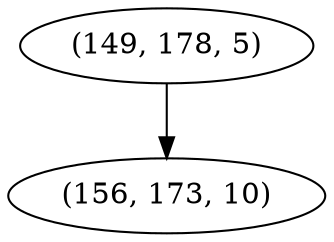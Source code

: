 digraph tree {
    "(149, 178, 5)";
    "(156, 173, 10)";
    "(149, 178, 5)" -> "(156, 173, 10)";
}
